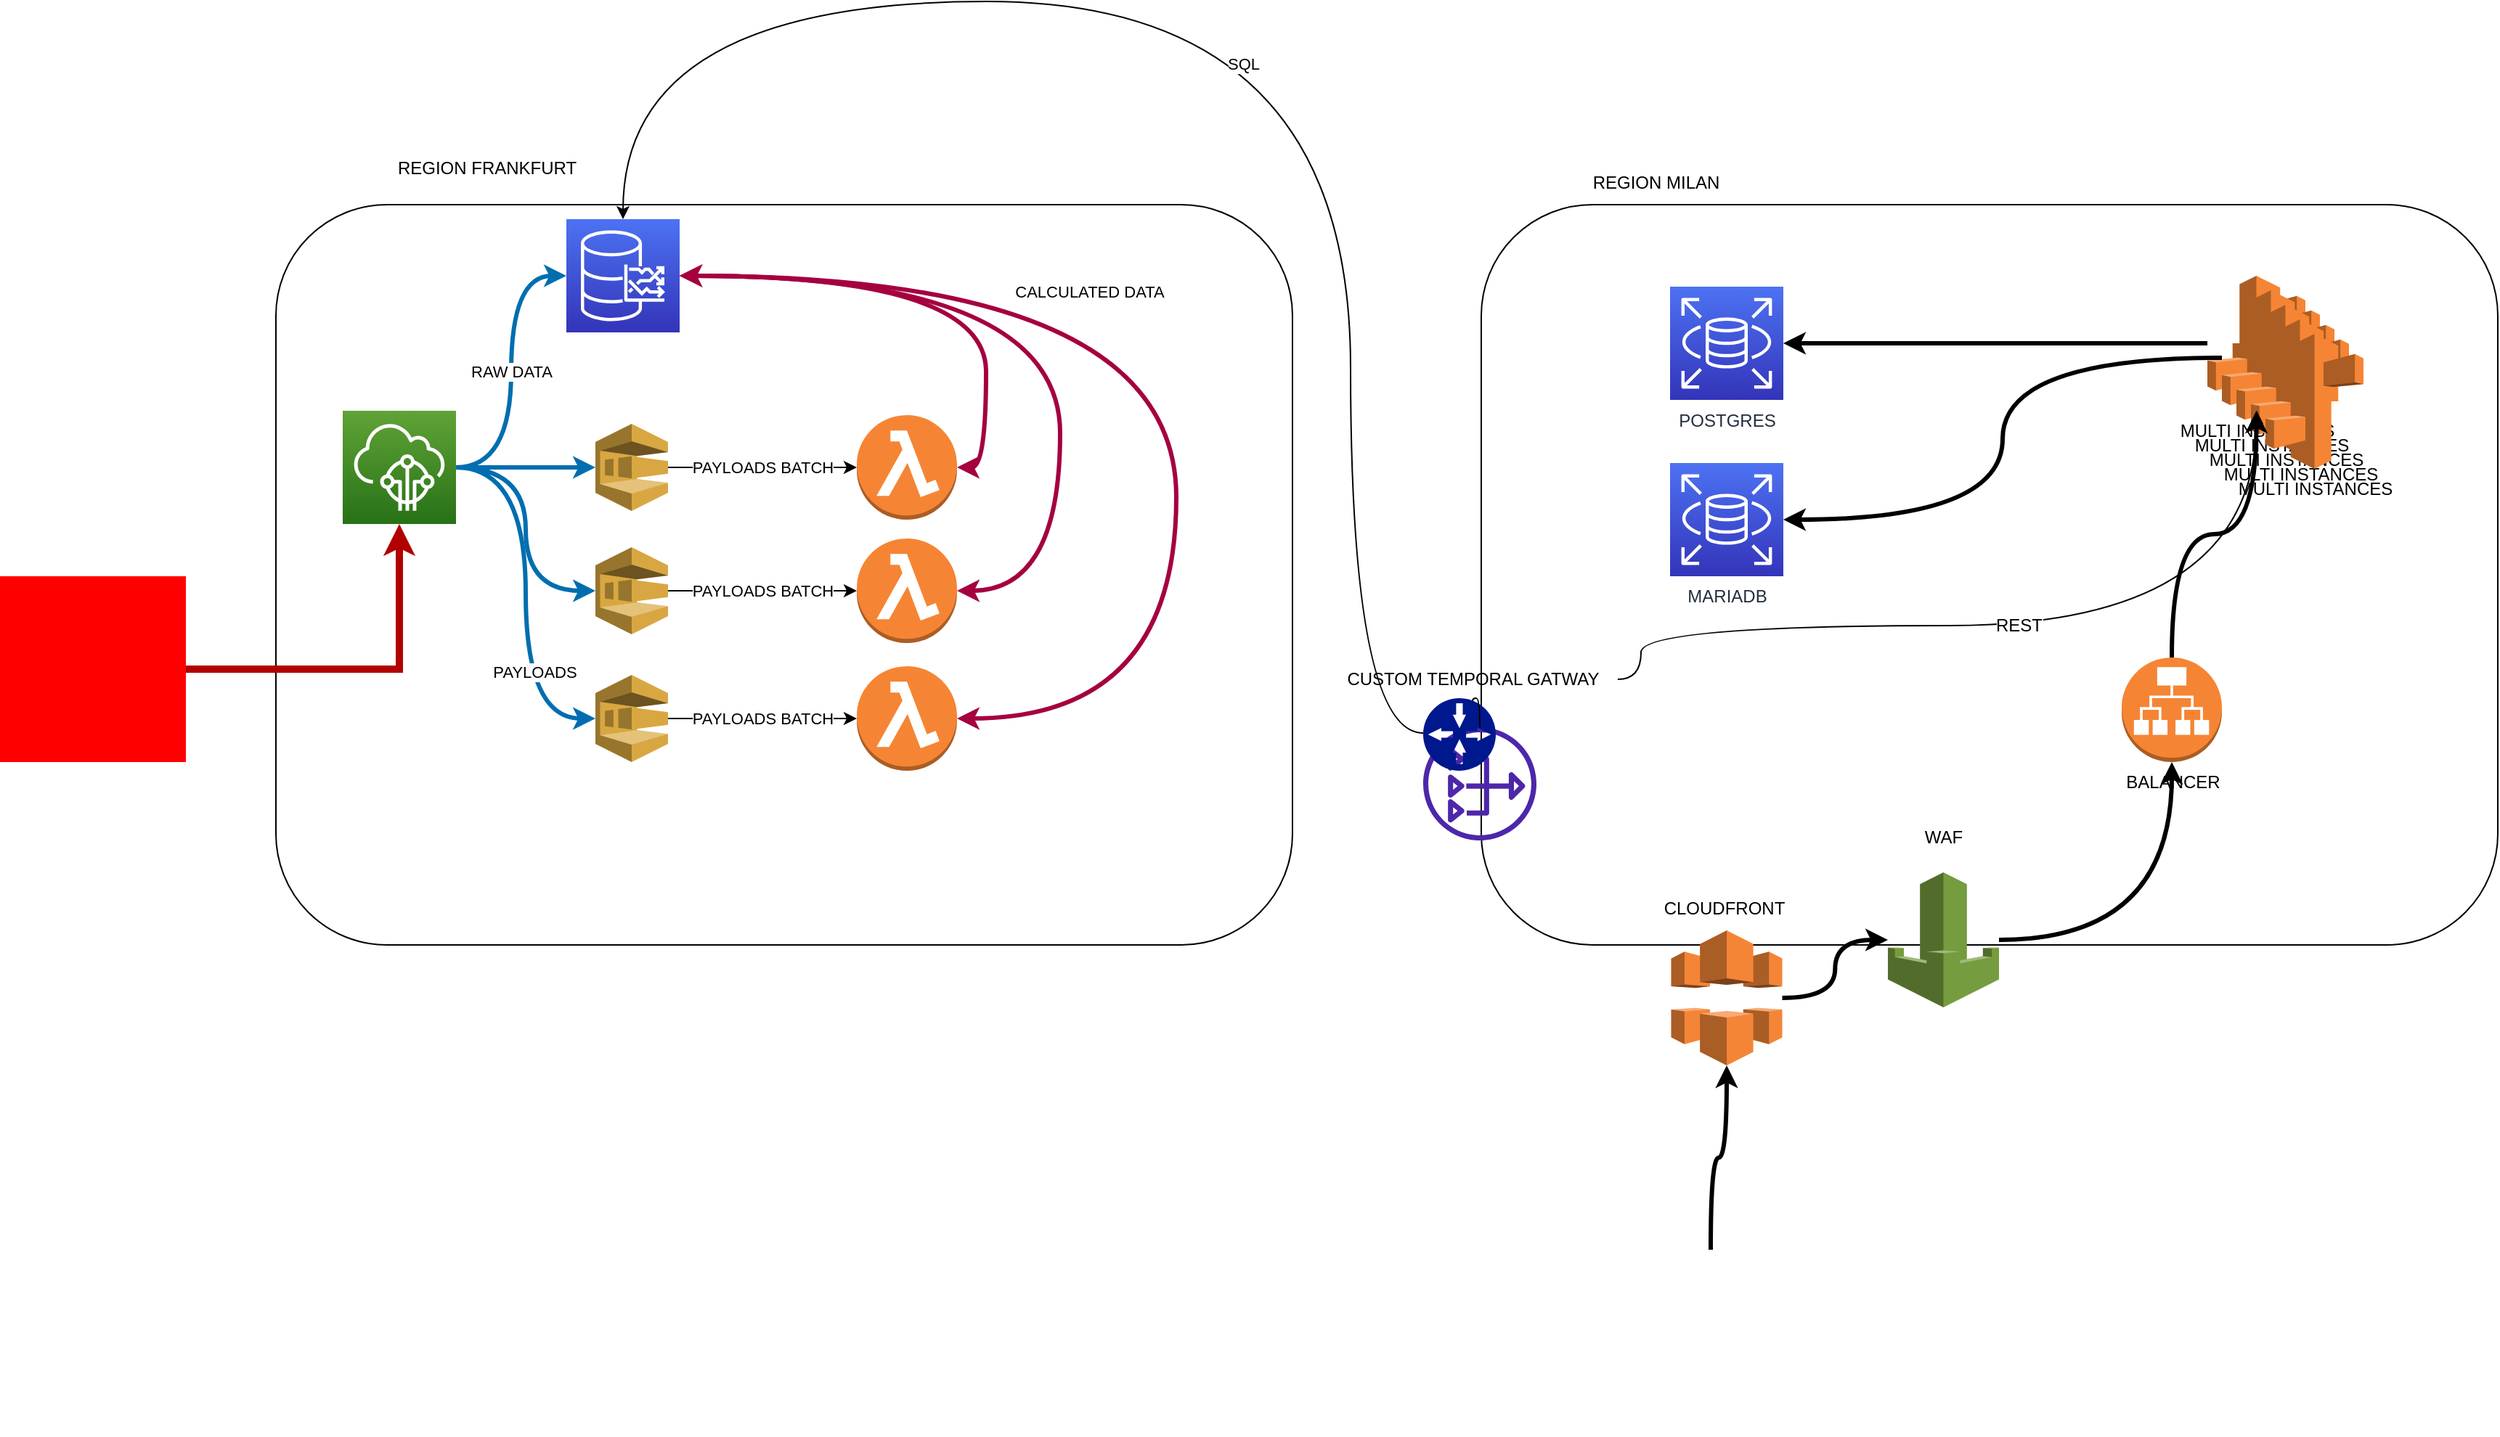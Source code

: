<mxfile version="20.6.2" type="github"><diagram id="6Mrcxs5_7-mXU3vR5nYo" name="Pagina-1"><mxGraphModel dx="3015" dy="1209" grid="1" gridSize="10" guides="1" tooltips="1" connect="1" arrows="1" fold="1" page="1" pageScale="1" pageWidth="827" pageHeight="1169" math="0" shadow="0"><root><mxCell id="0"/><mxCell id="1" parent="0"/><mxCell id="cDh7YRyAeDtXQA_U8DJu-35" value="" style="rounded=1;whiteSpace=wrap;html=1;" vertex="1" parent="1"><mxGeometry x="930" y="260" width="700" height="510" as="geometry"/></mxCell><mxCell id="cDh7YRyAeDtXQA_U8DJu-4" value="" style="rounded=1;whiteSpace=wrap;html=1;" vertex="1" parent="1"><mxGeometry x="100" y="260" width="700" height="510" as="geometry"/></mxCell><mxCell id="cDh7YRyAeDtXQA_U8DJu-12" value="RAW DATA" style="edgeStyle=orthogonalEdgeStyle;rounded=0;orthogonalLoop=1;jettySize=auto;html=1;entryX=0;entryY=0.5;entryDx=0;entryDy=0;entryPerimeter=0;curved=1;fillColor=#1ba1e2;strokeColor=#006EAF;strokeWidth=3;" edge="1" parent="1" source="cDh7YRyAeDtXQA_U8DJu-1" target="cDh7YRyAeDtXQA_U8DJu-9"><mxGeometry relative="1" as="geometry"/></mxCell><mxCell id="cDh7YRyAeDtXQA_U8DJu-15" value="" style="edgeStyle=orthogonalEdgeStyle;curved=1;rounded=0;orthogonalLoop=1;jettySize=auto;html=1;fillColor=#1ba1e2;strokeColor=#006EAF;strokeWidth=3;" edge="1" parent="1" source="cDh7YRyAeDtXQA_U8DJu-1" target="cDh7YRyAeDtXQA_U8DJu-14"><mxGeometry x="-0.042" y="-109" relative="1" as="geometry"><mxPoint as="offset"/></mxGeometry></mxCell><mxCell id="cDh7YRyAeDtXQA_U8DJu-25" style="edgeStyle=orthogonalEdgeStyle;curved=1;rounded=0;orthogonalLoop=1;jettySize=auto;html=1;entryX=0;entryY=0.5;entryDx=0;entryDy=0;entryPerimeter=0;startArrow=none;startFill=0;fillColor=#1ba1e2;strokeColor=#006EAF;strokeWidth=3;" edge="1" parent="1" source="cDh7YRyAeDtXQA_U8DJu-1" target="cDh7YRyAeDtXQA_U8DJu-24"><mxGeometry relative="1" as="geometry"/></mxCell><mxCell id="cDh7YRyAeDtXQA_U8DJu-26" style="edgeStyle=orthogonalEdgeStyle;curved=1;rounded=0;orthogonalLoop=1;jettySize=auto;html=1;entryX=0;entryY=0.5;entryDx=0;entryDy=0;entryPerimeter=0;startArrow=none;startFill=0;fillColor=#1ba1e2;strokeColor=#006EAF;strokeWidth=3;" edge="1" parent="1" source="cDh7YRyAeDtXQA_U8DJu-1" target="cDh7YRyAeDtXQA_U8DJu-21"><mxGeometry relative="1" as="geometry"/></mxCell><mxCell id="cDh7YRyAeDtXQA_U8DJu-30" value="PAYLOADS" style="edgeLabel;html=1;align=center;verticalAlign=middle;resizable=0;points=[];" vertex="1" connectable="0" parent="cDh7YRyAeDtXQA_U8DJu-26"><mxGeometry x="0.407" y="6" relative="1" as="geometry"><mxPoint as="offset"/></mxGeometry></mxCell><mxCell id="cDh7YRyAeDtXQA_U8DJu-1" value="" style="sketch=0;points=[[0,0,0],[0.25,0,0],[0.5,0,0],[0.75,0,0],[1,0,0],[0,1,0],[0.25,1,0],[0.5,1,0],[0.75,1,0],[1,1,0],[0,0.25,0],[0,0.5,0],[0,0.75,0],[1,0.25,0],[1,0.5,0],[1,0.75,0]];outlineConnect=0;fontColor=#232F3E;gradientColor=#60A337;gradientDirection=north;fillColor=#277116;strokeColor=#ffffff;dashed=0;verticalLabelPosition=bottom;verticalAlign=top;align=center;html=1;fontSize=12;fontStyle=0;aspect=fixed;shape=mxgraph.aws4.resourceIcon;resIcon=mxgraph.aws4.iot_core;" vertex="1" parent="1"><mxGeometry x="146" y="402" width="78" height="78" as="geometry"/></mxCell><mxCell id="cDh7YRyAeDtXQA_U8DJu-3" value="REGION FRANKFURT" style="text;html=1;align=center;verticalAlign=middle;resizable=0;points=[];autosize=1;strokeColor=none;fillColor=none;" vertex="1" parent="1"><mxGeometry x="170" y="220" width="150" height="30" as="geometry"/></mxCell><mxCell id="cDh7YRyAeDtXQA_U8DJu-17" style="edgeStyle=orthogonalEdgeStyle;curved=1;rounded=0;orthogonalLoop=1;jettySize=auto;html=1;startArrow=classic;startFill=1;entryX=1;entryY=0.5;entryDx=0;entryDy=0;entryPerimeter=0;strokeWidth=3;fillColor=#d80073;strokeColor=#A50040;" edge="1" parent="1" source="cDh7YRyAeDtXQA_U8DJu-9" target="cDh7YRyAeDtXQA_U8DJu-13"><mxGeometry relative="1" as="geometry"/></mxCell><mxCell id="cDh7YRyAeDtXQA_U8DJu-18" value="CALCULATED DATA" style="edgeLabel;html=1;align=center;verticalAlign=middle;resizable=0;points=[];" vertex="1" connectable="0" parent="cDh7YRyAeDtXQA_U8DJu-17"><mxGeometry x="-0.06" y="-25" relative="1" as="geometry"><mxPoint x="111" y="-14" as="offset"/></mxGeometry></mxCell><mxCell id="cDh7YRyAeDtXQA_U8DJu-9" value="" style="sketch=0;points=[[0,0,0],[0.25,0,0],[0.5,0,0],[0.75,0,0],[1,0,0],[0,1,0],[0.25,1,0],[0.5,1,0],[0.75,1,0],[1,1,0],[0,0.25,0],[0,0.5,0],[0,0.75,0],[1,0.25,0],[1,0.5,0],[1,0.75,0]];outlineConnect=0;fontColor=#232F3E;gradientColor=#4D72F3;gradientDirection=north;fillColor=#3334B9;strokeColor=#ffffff;dashed=0;verticalLabelPosition=bottom;verticalAlign=top;align=center;html=1;fontSize=12;fontStyle=0;aspect=fixed;shape=mxgraph.aws4.resourceIcon;resIcon=mxgraph.aws4.timestream;" vertex="1" parent="1"><mxGeometry x="300" y="270" width="78" height="78" as="geometry"/></mxCell><mxCell id="cDh7YRyAeDtXQA_U8DJu-11" style="edgeStyle=orthogonalEdgeStyle;rounded=0;orthogonalLoop=1;jettySize=auto;html=1;fillColor=#e51400;strokeColor=#B20000;strokeWidth=5;" edge="1" parent="1" source="cDh7YRyAeDtXQA_U8DJu-10" target="cDh7YRyAeDtXQA_U8DJu-1"><mxGeometry relative="1" as="geometry"/></mxCell><mxCell id="cDh7YRyAeDtXQA_U8DJu-10" value="" style="shape=image;html=1;verticalAlign=top;verticalLabelPosition=bottom;labelBackgroundColor=#ffffff;imageAspect=0;aspect=fixed;image=https://cdn2.iconfinder.com/data/icons/business-and-education-1/512/150_Sensor_body_Data_Human_Science_technology_smart-128.png;imageBackground=#FF0000;" vertex="1" parent="1"><mxGeometry x="-90" y="516" width="128" height="128" as="geometry"/></mxCell><mxCell id="cDh7YRyAeDtXQA_U8DJu-13" value="" style="outlineConnect=0;dashed=0;verticalLabelPosition=bottom;verticalAlign=top;align=center;html=1;shape=mxgraph.aws3.lambda_function;fillColor=#F58534;gradientColor=none;" vertex="1" parent="1"><mxGeometry x="500" y="405" width="69" height="72" as="geometry"/></mxCell><mxCell id="cDh7YRyAeDtXQA_U8DJu-16" value="PAYLOADS BATCH" style="edgeStyle=orthogonalEdgeStyle;curved=1;rounded=0;orthogonalLoop=1;jettySize=auto;html=1;" edge="1" parent="1" source="cDh7YRyAeDtXQA_U8DJu-14" target="cDh7YRyAeDtXQA_U8DJu-13"><mxGeometry relative="1" as="geometry"/></mxCell><mxCell id="cDh7YRyAeDtXQA_U8DJu-14" value="" style="outlineConnect=0;dashed=0;verticalLabelPosition=bottom;verticalAlign=top;align=center;html=1;shape=mxgraph.aws3.sqs;fillColor=#D9A741;gradientColor=none;" vertex="1" parent="1"><mxGeometry x="320" y="411" width="50" height="60" as="geometry"/></mxCell><mxCell id="cDh7YRyAeDtXQA_U8DJu-29" style="edgeStyle=orthogonalEdgeStyle;curved=1;rounded=0;orthogonalLoop=1;jettySize=auto;html=1;entryX=1;entryY=0.5;entryDx=0;entryDy=0;entryPerimeter=0;strokeWidth=3;startArrow=classic;startFill=1;fillColor=#d80073;strokeColor=#A50040;" edge="1" parent="1" source="cDh7YRyAeDtXQA_U8DJu-19" target="cDh7YRyAeDtXQA_U8DJu-9"><mxGeometry relative="1" as="geometry"><Array as="points"><mxPoint x="720" y="614"/><mxPoint x="720" y="309"/></Array></mxGeometry></mxCell><mxCell id="cDh7YRyAeDtXQA_U8DJu-19" value="" style="outlineConnect=0;dashed=0;verticalLabelPosition=bottom;verticalAlign=top;align=center;html=1;shape=mxgraph.aws3.lambda_function;fillColor=#F58534;gradientColor=none;" vertex="1" parent="1"><mxGeometry x="500" y="578" width="69" height="72" as="geometry"/></mxCell><mxCell id="cDh7YRyAeDtXQA_U8DJu-20" value="PAYLOADS BATCH" style="edgeStyle=orthogonalEdgeStyle;curved=1;rounded=0;orthogonalLoop=1;jettySize=auto;html=1;" edge="1" source="cDh7YRyAeDtXQA_U8DJu-21" target="cDh7YRyAeDtXQA_U8DJu-19" parent="1"><mxGeometry relative="1" as="geometry"/></mxCell><mxCell id="cDh7YRyAeDtXQA_U8DJu-21" value="" style="outlineConnect=0;dashed=0;verticalLabelPosition=bottom;verticalAlign=top;align=center;html=1;shape=mxgraph.aws3.sqs;fillColor=#D9A741;gradientColor=none;" vertex="1" parent="1"><mxGeometry x="320" y="584" width="50" height="60" as="geometry"/></mxCell><mxCell id="cDh7YRyAeDtXQA_U8DJu-28" style="edgeStyle=orthogonalEdgeStyle;curved=1;rounded=0;orthogonalLoop=1;jettySize=auto;html=1;entryX=1;entryY=0.5;entryDx=0;entryDy=0;entryPerimeter=0;strokeWidth=3;startArrow=classic;startFill=1;fillColor=#d80073;strokeColor=#A50040;" edge="1" parent="1" source="cDh7YRyAeDtXQA_U8DJu-22" target="cDh7YRyAeDtXQA_U8DJu-9"><mxGeometry relative="1" as="geometry"><Array as="points"><mxPoint x="640" y="526"/><mxPoint x="640" y="309"/></Array></mxGeometry></mxCell><mxCell id="cDh7YRyAeDtXQA_U8DJu-22" value="" style="outlineConnect=0;dashed=0;verticalLabelPosition=bottom;verticalAlign=top;align=center;html=1;shape=mxgraph.aws3.lambda_function;fillColor=#F58534;gradientColor=none;" vertex="1" parent="1"><mxGeometry x="500" y="490" width="69" height="72" as="geometry"/></mxCell><mxCell id="cDh7YRyAeDtXQA_U8DJu-23" value="PAYLOADS BATCH" style="edgeStyle=orthogonalEdgeStyle;curved=1;rounded=0;orthogonalLoop=1;jettySize=auto;html=1;" edge="1" source="cDh7YRyAeDtXQA_U8DJu-24" target="cDh7YRyAeDtXQA_U8DJu-22" parent="1"><mxGeometry relative="1" as="geometry"/></mxCell><mxCell id="cDh7YRyAeDtXQA_U8DJu-24" value="" style="outlineConnect=0;dashed=0;verticalLabelPosition=bottom;verticalAlign=top;align=center;html=1;shape=mxgraph.aws3.sqs;fillColor=#D9A741;gradientColor=none;" vertex="1" parent="1"><mxGeometry x="320" y="496" width="50" height="60" as="geometry"/></mxCell><mxCell id="cDh7YRyAeDtXQA_U8DJu-40" style="edgeStyle=orthogonalEdgeStyle;curved=1;rounded=0;orthogonalLoop=1;jettySize=auto;html=1;strokeWidth=3;startArrow=none;startFill=0;" edge="1" parent="1" source="cDh7YRyAeDtXQA_U8DJu-31" target="cDh7YRyAeDtXQA_U8DJu-39"><mxGeometry relative="1" as="geometry"/></mxCell><mxCell id="cDh7YRyAeDtXQA_U8DJu-31" value="MULTI INSTANCES" style="outlineConnect=0;dashed=0;verticalLabelPosition=bottom;verticalAlign=top;align=center;html=1;shape=mxgraph.aws3.elastic_beanstalk;fillColor=#F58534;gradientColor=none;" vertex="1" parent="1"><mxGeometry x="1430" y="309" width="67.5" height="93" as="geometry"/></mxCell><mxCell id="cDh7YRyAeDtXQA_U8DJu-47" value="" style="edgeStyle=orthogonalEdgeStyle;curved=1;rounded=0;orthogonalLoop=1;jettySize=auto;html=1;strokeWidth=3;startArrow=none;startFill=0;" edge="1" parent="1" source="cDh7YRyAeDtXQA_U8DJu-32" target="cDh7YRyAeDtXQA_U8DJu-46"><mxGeometry relative="1" as="geometry"/></mxCell><mxCell id="cDh7YRyAeDtXQA_U8DJu-32" value="" style="outlineConnect=0;dashed=0;verticalLabelPosition=bottom;verticalAlign=top;align=center;html=1;shape=mxgraph.aws3.cloudfront;fillColor=#F58536;gradientColor=none;" vertex="1" parent="1"><mxGeometry x="1060.75" y="760" width="76.5" height="93" as="geometry"/></mxCell><mxCell id="cDh7YRyAeDtXQA_U8DJu-34" style="edgeStyle=orthogonalEdgeStyle;curved=1;rounded=0;orthogonalLoop=1;jettySize=auto;html=1;entryX=0.5;entryY=1;entryDx=0;entryDy=0;entryPerimeter=0;strokeWidth=3;startArrow=none;startFill=0;" edge="1" parent="1" source="cDh7YRyAeDtXQA_U8DJu-33" target="cDh7YRyAeDtXQA_U8DJu-32"><mxGeometry relative="1" as="geometry"/></mxCell><mxCell id="cDh7YRyAeDtXQA_U8DJu-33" value="" style="shape=image;html=1;verticalAlign=top;verticalLabelPosition=bottom;labelBackgroundColor=#ffffff;imageAspect=0;aspect=fixed;image=https://cdn2.iconfinder.com/data/icons/mobile-and-internet-business/499/mobile_in_hand-128.png" vertex="1" parent="1"><mxGeometry x="1024" y="980" width="128" height="128" as="geometry"/></mxCell><mxCell id="cDh7YRyAeDtXQA_U8DJu-36" value="REGION MILAN" style="text;html=1;align=center;verticalAlign=middle;resizable=0;points=[];autosize=1;strokeColor=none;fillColor=none;" vertex="1" parent="1"><mxGeometry x="995" y="230" width="110" height="30" as="geometry"/></mxCell><mxCell id="cDh7YRyAeDtXQA_U8DJu-39" value="POSTGRES" style="sketch=0;points=[[0,0,0],[0.25,0,0],[0.5,0,0],[0.75,0,0],[1,0,0],[0,1,0],[0.25,1,0],[0.5,1,0],[0.75,1,0],[1,1,0],[0,0.25,0],[0,0.5,0],[0,0.75,0],[1,0.25,0],[1,0.5,0],[1,0.75,0]];outlineConnect=0;fontColor=#232F3E;gradientColor=#4D72F3;gradientDirection=north;fillColor=#3334B9;strokeColor=#ffffff;dashed=0;verticalLabelPosition=bottom;verticalAlign=top;align=center;html=1;fontSize=12;fontStyle=0;aspect=fixed;shape=mxgraph.aws4.resourceIcon;resIcon=mxgraph.aws4.rds;" vertex="1" parent="1"><mxGeometry x="1060" y="316.5" width="78" height="78" as="geometry"/></mxCell><mxCell id="cDh7YRyAeDtXQA_U8DJu-41" value="MARIADB" style="sketch=0;points=[[0,0,0],[0.25,0,0],[0.5,0,0],[0.75,0,0],[1,0,0],[0,1,0],[0.25,1,0],[0.5,1,0],[0.75,1,0],[1,1,0],[0,0.25,0],[0,0.5,0],[0,0.75,0],[1,0.25,0],[1,0.5,0],[1,0.75,0]];outlineConnect=0;fontColor=#232F3E;gradientColor=#4D72F3;gradientDirection=north;fillColor=#3334B9;strokeColor=#ffffff;dashed=0;verticalLabelPosition=bottom;verticalAlign=top;align=center;html=1;fontSize=12;fontStyle=0;aspect=fixed;shape=mxgraph.aws4.resourceIcon;resIcon=mxgraph.aws4.rds;" vertex="1" parent="1"><mxGeometry x="1060" y="438" width="78" height="78" as="geometry"/></mxCell><mxCell id="cDh7YRyAeDtXQA_U8DJu-51" style="edgeStyle=orthogonalEdgeStyle;curved=1;rounded=0;orthogonalLoop=1;jettySize=auto;html=1;entryX=1;entryY=0.5;entryDx=0;entryDy=0;entryPerimeter=0;strokeWidth=3;startArrow=none;startFill=0;" edge="1" parent="1" source="cDh7YRyAeDtXQA_U8DJu-42" target="cDh7YRyAeDtXQA_U8DJu-41"><mxGeometry relative="1" as="geometry"/></mxCell><mxCell id="cDh7YRyAeDtXQA_U8DJu-42" value="MULTI INSTANCES" style="outlineConnect=0;dashed=0;verticalLabelPosition=bottom;verticalAlign=top;align=center;html=1;shape=mxgraph.aws3.elastic_beanstalk;fillColor=#F58534;gradientColor=none;" vertex="1" parent="1"><mxGeometry x="1440" y="319" width="67.5" height="93" as="geometry"/></mxCell><mxCell id="cDh7YRyAeDtXQA_U8DJu-43" value="MULTI INSTANCES" style="outlineConnect=0;dashed=0;verticalLabelPosition=bottom;verticalAlign=top;align=center;html=1;shape=mxgraph.aws3.elastic_beanstalk;fillColor=#F58534;gradientColor=none;" vertex="1" parent="1"><mxGeometry x="1450" y="329" width="67.5" height="93" as="geometry"/></mxCell><mxCell id="cDh7YRyAeDtXQA_U8DJu-44" value="MULTI INSTANCES" style="outlineConnect=0;dashed=0;verticalLabelPosition=bottom;verticalAlign=top;align=center;html=1;shape=mxgraph.aws3.elastic_beanstalk;fillColor=#F58534;gradientColor=none;" vertex="1" parent="1"><mxGeometry x="1460" y="339" width="67.5" height="93" as="geometry"/></mxCell><mxCell id="cDh7YRyAeDtXQA_U8DJu-45" value="MULTI INSTANCES" style="outlineConnect=0;dashed=0;verticalLabelPosition=bottom;verticalAlign=top;align=center;html=1;shape=mxgraph.aws3.elastic_beanstalk;fillColor=#F58534;gradientColor=none;" vertex="1" parent="1"><mxGeometry x="1470" y="349" width="67.5" height="93" as="geometry"/></mxCell><mxCell id="cDh7YRyAeDtXQA_U8DJu-49" style="edgeStyle=orthogonalEdgeStyle;curved=1;rounded=0;orthogonalLoop=1;jettySize=auto;html=1;entryX=0.5;entryY=1;entryDx=0;entryDy=0;entryPerimeter=0;strokeWidth=3;startArrow=none;startFill=0;" edge="1" parent="1" source="cDh7YRyAeDtXQA_U8DJu-46" target="cDh7YRyAeDtXQA_U8DJu-48"><mxGeometry relative="1" as="geometry"/></mxCell><mxCell id="cDh7YRyAeDtXQA_U8DJu-46" value="" style="outlineConnect=0;dashed=0;verticalLabelPosition=bottom;verticalAlign=top;align=center;html=1;shape=mxgraph.aws3.waf;fillColor=#759C3E;gradientColor=none;" vertex="1" parent="1"><mxGeometry x="1210" y="720" width="76.5" height="93" as="geometry"/></mxCell><mxCell id="cDh7YRyAeDtXQA_U8DJu-50" style="edgeStyle=orthogonalEdgeStyle;curved=1;rounded=0;orthogonalLoop=1;jettySize=auto;html=1;strokeWidth=3;startArrow=none;startFill=0;" edge="1" parent="1" source="cDh7YRyAeDtXQA_U8DJu-48" target="cDh7YRyAeDtXQA_U8DJu-31"><mxGeometry relative="1" as="geometry"/></mxCell><mxCell id="cDh7YRyAeDtXQA_U8DJu-48" value="BALANCER" style="outlineConnect=0;dashed=0;verticalLabelPosition=bottom;verticalAlign=top;align=center;html=1;shape=mxgraph.aws3.application_load_balancer;fillColor=#F58534;gradientColor=none;" vertex="1" parent="1"><mxGeometry x="1371" y="572" width="69" height="72" as="geometry"/></mxCell><mxCell id="cDh7YRyAeDtXQA_U8DJu-54" value="CLOUDFRONT" style="text;html=1;align=center;verticalAlign=middle;resizable=0;points=[];autosize=1;strokeColor=none;fillColor=none;" vertex="1" parent="1"><mxGeometry x="1042" y="730" width="110" height="30" as="geometry"/></mxCell><mxCell id="cDh7YRyAeDtXQA_U8DJu-55" value="WAF" style="text;html=1;align=center;verticalAlign=middle;resizable=0;points=[];autosize=1;strokeColor=none;fillColor=none;" vertex="1" parent="1"><mxGeometry x="1223.25" y="681" width="50" height="30" as="geometry"/></mxCell><mxCell id="cDh7YRyAeDtXQA_U8DJu-57" style="edgeStyle=orthogonalEdgeStyle;curved=1;rounded=0;orthogonalLoop=1;jettySize=auto;html=1;entryX=0.5;entryY=0;entryDx=0;entryDy=0;entryPerimeter=0;strokeWidth=1;startArrow=none;startFill=0;" edge="1" parent="1" source="cDh7YRyAeDtXQA_U8DJu-56" target="cDh7YRyAeDtXQA_U8DJu-9"><mxGeometry relative="1" as="geometry"><Array as="points"><mxPoint x="840" y="624"/><mxPoint x="840" y="120"/><mxPoint x="339" y="120"/></Array></mxGeometry></mxCell><mxCell id="cDh7YRyAeDtXQA_U8DJu-58" value="SQL" style="edgeLabel;html=1;align=center;verticalAlign=middle;resizable=0;points=[];" vertex="1" connectable="0" parent="cDh7YRyAeDtXQA_U8DJu-57"><mxGeometry x="0.042" y="43" relative="1" as="geometry"><mxPoint as="offset"/></mxGeometry></mxCell><mxCell id="cDh7YRyAeDtXQA_U8DJu-59" value="REST" style="edgeStyle=orthogonalEdgeStyle;curved=1;rounded=0;orthogonalLoop=1;jettySize=auto;html=1;strokeWidth=1;fontSize=12;startArrow=none;startFill=0;" edge="1" parent="1" source="cDh7YRyAeDtXQA_U8DJu-61" target="cDh7YRyAeDtXQA_U8DJu-31"><mxGeometry relative="1" as="geometry"><Array as="points"><mxPoint x="1040" y="587"/><mxPoint x="1040" y="550"/><mxPoint x="1464" y="550"/></Array></mxGeometry></mxCell><mxCell id="cDh7YRyAeDtXQA_U8DJu-56" value="" style="sketch=0;outlineConnect=0;fontColor=#232F3E;gradientColor=none;fillColor=#4D27AA;strokeColor=none;dashed=0;verticalLabelPosition=bottom;verticalAlign=top;align=center;html=1;fontSize=12;fontStyle=0;aspect=fixed;pointerEvents=1;shape=mxgraph.aws4.nat_gateway;" vertex="1" parent="1"><mxGeometry x="890" y="620" width="78" height="78" as="geometry"/></mxCell><mxCell id="cDh7YRyAeDtXQA_U8DJu-60" value="" style="sketch=0;aspect=fixed;pointerEvents=1;shadow=0;dashed=0;html=1;strokeColor=none;labelPosition=center;verticalLabelPosition=bottom;verticalAlign=top;align=center;fillColor=#00188D;shape=mxgraph.mscae.enterprise.gateway;fontSize=12;" vertex="1" parent="1"><mxGeometry x="890" y="600" width="50" height="50" as="geometry"/></mxCell><mxCell id="cDh7YRyAeDtXQA_U8DJu-61" value="CUSTOM TEMPORAL GATWAY" style="text;html=1;align=center;verticalAlign=middle;resizable=0;points=[];autosize=1;strokeColor=none;fillColor=none;fontSize=12;" vertex="1" parent="1"><mxGeometry x="824" y="572" width="200" height="30" as="geometry"/></mxCell><mxCell id="cDh7YRyAeDtXQA_U8DJu-62" value="" style="edgeStyle=orthogonalEdgeStyle;curved=1;rounded=0;orthogonalLoop=1;jettySize=auto;html=1;strokeWidth=1;fontSize=12;startArrow=none;startFill=0;endArrow=none;" edge="1" parent="1" source="cDh7YRyAeDtXQA_U8DJu-56" target="cDh7YRyAeDtXQA_U8DJu-61"><mxGeometry relative="1" as="geometry"><mxPoint x="929.0" y="620.0" as="sourcePoint"/><mxPoint x="1464.077" y="402" as="targetPoint"/><Array as="points"/></mxGeometry></mxCell></root></mxGraphModel></diagram></mxfile>